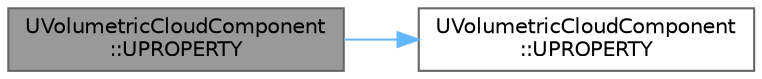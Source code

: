 digraph "UVolumetricCloudComponent::UPROPERTY"
{
 // INTERACTIVE_SVG=YES
 // LATEX_PDF_SIZE
  bgcolor="transparent";
  edge [fontname=Helvetica,fontsize=10,labelfontname=Helvetica,labelfontsize=10];
  node [fontname=Helvetica,fontsize=10,shape=box,height=0.2,width=0.4];
  rankdir="LR";
  Node1 [id="Node000001",label="UVolumetricCloudComponent\l::UPROPERTY",height=0.2,width=0.4,color="gray40", fillcolor="grey60", style="filled", fontcolor="black",tooltip=" "];
  Node1 -> Node2 [id="edge1_Node000001_Node000002",color="steelblue1",style="solid",tooltip=" "];
  Node2 [id="Node000002",label="UVolumetricCloudComponent\l::UPROPERTY",height=0.2,width=0.4,color="grey40", fillcolor="white", style="filled",URL="$db/d28/classUVolumetricCloudComponent.html#a26e9cfd3805b8b2ce3980e4af5ef13fb",tooltip="The altitude at which the cloud layer starts."];
}
